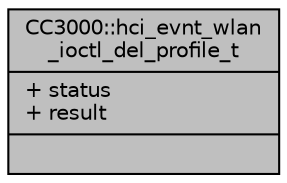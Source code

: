 digraph "CC3000::hci_evnt_wlan_ioctl_del_profile_t"
{
  edge [fontname="Helvetica",fontsize="10",labelfontname="Helvetica",labelfontsize="10"];
  node [fontname="Helvetica",fontsize="10",shape=record];
  Node1 [label="{CC3000::hci_evnt_wlan\l_ioctl_del_profile_t\n|+ status\l+ result\l|}",height=0.2,width=0.4,color="black", fillcolor="grey75", style="filled", fontcolor="black"];
}
